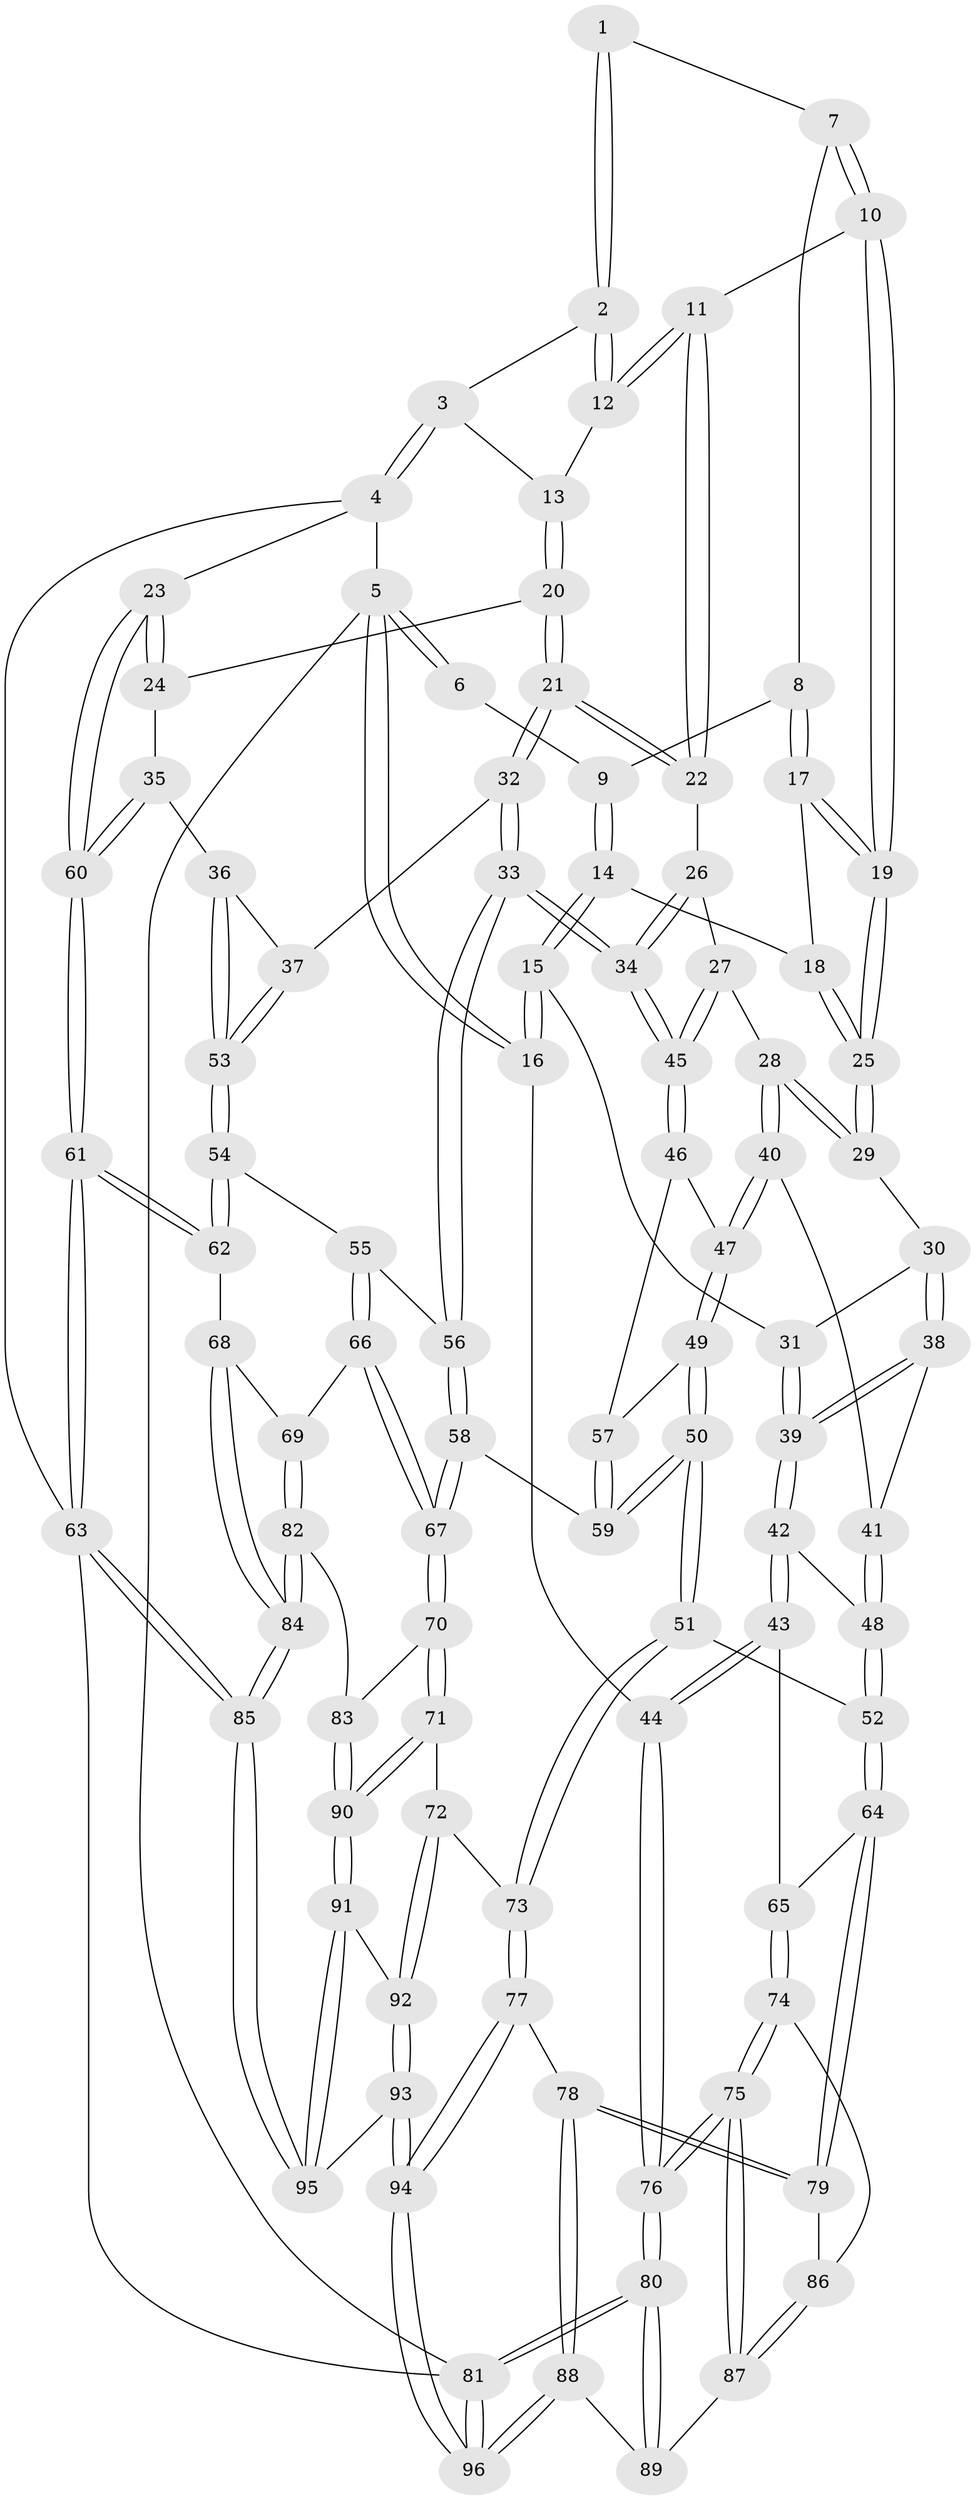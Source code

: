 // coarse degree distribution, {2: 0.06896551724137931, 4: 0.27586206896551724, 3: 0.6206896551724138, 5: 0.034482758620689655}
// Generated by graph-tools (version 1.1) at 2025/38/03/04/25 23:38:20]
// undirected, 96 vertices, 237 edges
graph export_dot {
  node [color=gray90,style=filled];
  1 [pos="+0.4678869653211888+0"];
  2 [pos="+0.7591598622904454+0"];
  3 [pos="+0.8175662193151901+0"];
  4 [pos="+1+0"];
  5 [pos="+0+0"];
  6 [pos="+0.2251450609352651+0"];
  7 [pos="+0.4683033913072284+0.001013507413584974"];
  8 [pos="+0.3913659673300008+0.1092844971848783"];
  9 [pos="+0.24264390925432994+0"];
  10 [pos="+0.5592587821403096+0.15317731911369992"];
  11 [pos="+0.5837153038798101+0.15526679481796132"];
  12 [pos="+0.6516601354363534+0.038013813451492205"];
  13 [pos="+0.7547677947198501+0.16087601379691147"];
  14 [pos="+0.1866604727335742+0.1660673791840914"];
  15 [pos="+0.1049739288231244+0.23526809633114998"];
  16 [pos="+0+0.32357688694146025"];
  17 [pos="+0.39490257232630294+0.12199879668190768"];
  18 [pos="+0.22708492947056472+0.1765689792590665"];
  19 [pos="+0.44057382073802615+0.19302723036830213"];
  20 [pos="+0.7632198061820265+0.2278807468174656"];
  21 [pos="+0.6982198737380694+0.24799543480810282"];
  22 [pos="+0.6024526561089959+0.18033439139456825"];
  23 [pos="+1+0"];
  24 [pos="+0.8434869147876326+0.23432309485116568"];
  25 [pos="+0.4019569064822616+0.2660787820025948"];
  26 [pos="+0.5600943671355343+0.27574835970592815"];
  27 [pos="+0.46246219589938076+0.33380621886353695"];
  28 [pos="+0.41699646192679374+0.31824138573128674"];
  29 [pos="+0.40191453586666365+0.28182719618570967"];
  30 [pos="+0.276860257236118+0.31738926544263274"];
  31 [pos="+0.20102804471820748+0.29432840472489435"];
  32 [pos="+0.6645223785571557+0.39485993623797744"];
  33 [pos="+0.6311089455342903+0.42231569701152655"];
  34 [pos="+0.6082693939460526+0.4171992426823113"];
  35 [pos="+0.875816936232227+0.40838518592779816"];
  36 [pos="+0.8753413775544556+0.40888172327732747"];
  37 [pos="+0.6727304040427579+0.39643622858751604"];
  38 [pos="+0.2817150239699245+0.41840051189629485"];
  39 [pos="+0.259025166769313+0.4330940734254724"];
  40 [pos="+0.3860233560336521+0.396464218654742"];
  41 [pos="+0.3715636528852235+0.40544659481789336"];
  42 [pos="+0.18908141891922176+0.5160716038130218"];
  43 [pos="+0.02776346618106813+0.534102294403923"];
  44 [pos="+0+0.46360199332291674"];
  45 [pos="+0.5789395036879846+0.4159724600842092"];
  46 [pos="+0.5371498544189862+0.4471162192920358"];
  47 [pos="+0.42658280847932484+0.4526796251496134"];
  48 [pos="+0.32796741852542527+0.578229527410658"];
  49 [pos="+0.4325787450733328+0.5214892765522212"];
  50 [pos="+0.41910000650533835+0.6255502980606468"];
  51 [pos="+0.4091851513753549+0.6301308717025759"];
  52 [pos="+0.38567462901727506+0.6290949513178101"];
  53 [pos="+0.8410879829787095+0.5573630467795764"];
  54 [pos="+0.8394575172686756+0.573373354734951"];
  55 [pos="+0.7587145943448073+0.5941030297361591"];
  56 [pos="+0.6434536171021475+0.5035452766924887"];
  57 [pos="+0.5356876796075125+0.44957108308622756"];
  58 [pos="+0.5389830040705803+0.6329122183485492"];
  59 [pos="+0.4730605010400209+0.6220444035493511"];
  60 [pos="+1+0.40434204438446547"];
  61 [pos="+1+0.6531974420381405"];
  62 [pos="+0.9503842208597197+0.6621468257977338"];
  63 [pos="+1+1"];
  64 [pos="+0.24541986261204793+0.7731511313042595"];
  65 [pos="+0.02922464943569203+0.5365986528915675"];
  66 [pos="+0.6860302113106824+0.7164414712065198"];
  67 [pos="+0.634546473290911+0.736593947787071"];
  68 [pos="+0.8788273389445821+0.7570800977207958"];
  69 [pos="+0.7187355980690291+0.7330842010335556"];
  70 [pos="+0.6308986674726342+0.7473998277560446"];
  71 [pos="+0.5083191681962809+0.8667023122595136"];
  72 [pos="+0.5082189642389352+0.8667437898579702"];
  73 [pos="+0.46256556260944837+0.8659263698474288"];
  74 [pos="+0.07990828518237425+0.8248503010853188"];
  75 [pos="+0+0.9115788239016126"];
  76 [pos="+0+0.9475850908869942"];
  77 [pos="+0.4059200218510038+0.8989322112714129"];
  78 [pos="+0.24993384785374165+0.7928300868483572"];
  79 [pos="+0.24487322582684834+0.7835696865071022"];
  80 [pos="+0+1"];
  81 [pos="+0+1"];
  82 [pos="+0.8090887052720984+0.8967950361557593"];
  83 [pos="+0.711209589442225+0.9001910084433308"];
  84 [pos="+0.8589044714716935+0.9086326997543549"];
  85 [pos="+1+1"];
  86 [pos="+0.10463661523257697+0.8363985065089242"];
  87 [pos="+0.1125886115813504+0.9070498705447395"];
  88 [pos="+0.19502492478228026+0.997038011186973"];
  89 [pos="+0.11801605682876044+0.9250547909764494"];
  90 [pos="+0.6699504365395235+0.9433328252083113"];
  91 [pos="+0.6628623436162305+0.9949094779274185"];
  92 [pos="+0.5373663413676306+0.9493678918883597"];
  93 [pos="+0.5782786493716848+1"];
  94 [pos="+0.29157716960005814+1"];
  95 [pos="+0.6639417937597502+1"];
  96 [pos="+0.27259626312333435+1"];
  1 -- 2;
  1 -- 2;
  1 -- 7;
  2 -- 3;
  2 -- 12;
  2 -- 12;
  3 -- 4;
  3 -- 4;
  3 -- 13;
  4 -- 5;
  4 -- 23;
  4 -- 63;
  5 -- 6;
  5 -- 6;
  5 -- 16;
  5 -- 16;
  5 -- 81;
  6 -- 9;
  7 -- 8;
  7 -- 10;
  7 -- 10;
  8 -- 9;
  8 -- 17;
  8 -- 17;
  9 -- 14;
  9 -- 14;
  10 -- 11;
  10 -- 19;
  10 -- 19;
  11 -- 12;
  11 -- 12;
  11 -- 22;
  11 -- 22;
  12 -- 13;
  13 -- 20;
  13 -- 20;
  14 -- 15;
  14 -- 15;
  14 -- 18;
  15 -- 16;
  15 -- 16;
  15 -- 31;
  16 -- 44;
  17 -- 18;
  17 -- 19;
  17 -- 19;
  18 -- 25;
  18 -- 25;
  19 -- 25;
  19 -- 25;
  20 -- 21;
  20 -- 21;
  20 -- 24;
  21 -- 22;
  21 -- 22;
  21 -- 32;
  21 -- 32;
  22 -- 26;
  23 -- 24;
  23 -- 24;
  23 -- 60;
  23 -- 60;
  24 -- 35;
  25 -- 29;
  25 -- 29;
  26 -- 27;
  26 -- 34;
  26 -- 34;
  27 -- 28;
  27 -- 45;
  27 -- 45;
  28 -- 29;
  28 -- 29;
  28 -- 40;
  28 -- 40;
  29 -- 30;
  30 -- 31;
  30 -- 38;
  30 -- 38;
  31 -- 39;
  31 -- 39;
  32 -- 33;
  32 -- 33;
  32 -- 37;
  33 -- 34;
  33 -- 34;
  33 -- 56;
  33 -- 56;
  34 -- 45;
  34 -- 45;
  35 -- 36;
  35 -- 60;
  35 -- 60;
  36 -- 37;
  36 -- 53;
  36 -- 53;
  37 -- 53;
  37 -- 53;
  38 -- 39;
  38 -- 39;
  38 -- 41;
  39 -- 42;
  39 -- 42;
  40 -- 41;
  40 -- 47;
  40 -- 47;
  41 -- 48;
  41 -- 48;
  42 -- 43;
  42 -- 43;
  42 -- 48;
  43 -- 44;
  43 -- 44;
  43 -- 65;
  44 -- 76;
  44 -- 76;
  45 -- 46;
  45 -- 46;
  46 -- 47;
  46 -- 57;
  47 -- 49;
  47 -- 49;
  48 -- 52;
  48 -- 52;
  49 -- 50;
  49 -- 50;
  49 -- 57;
  50 -- 51;
  50 -- 51;
  50 -- 59;
  50 -- 59;
  51 -- 52;
  51 -- 73;
  51 -- 73;
  52 -- 64;
  52 -- 64;
  53 -- 54;
  53 -- 54;
  54 -- 55;
  54 -- 62;
  54 -- 62;
  55 -- 56;
  55 -- 66;
  55 -- 66;
  56 -- 58;
  56 -- 58;
  57 -- 59;
  57 -- 59;
  58 -- 59;
  58 -- 67;
  58 -- 67;
  60 -- 61;
  60 -- 61;
  61 -- 62;
  61 -- 62;
  61 -- 63;
  61 -- 63;
  62 -- 68;
  63 -- 85;
  63 -- 85;
  63 -- 81;
  64 -- 65;
  64 -- 79;
  64 -- 79;
  65 -- 74;
  65 -- 74;
  66 -- 67;
  66 -- 67;
  66 -- 69;
  67 -- 70;
  67 -- 70;
  68 -- 69;
  68 -- 84;
  68 -- 84;
  69 -- 82;
  69 -- 82;
  70 -- 71;
  70 -- 71;
  70 -- 83;
  71 -- 72;
  71 -- 90;
  71 -- 90;
  72 -- 73;
  72 -- 92;
  72 -- 92;
  73 -- 77;
  73 -- 77;
  74 -- 75;
  74 -- 75;
  74 -- 86;
  75 -- 76;
  75 -- 76;
  75 -- 87;
  75 -- 87;
  76 -- 80;
  76 -- 80;
  77 -- 78;
  77 -- 94;
  77 -- 94;
  78 -- 79;
  78 -- 79;
  78 -- 88;
  78 -- 88;
  79 -- 86;
  80 -- 81;
  80 -- 81;
  80 -- 89;
  80 -- 89;
  81 -- 96;
  81 -- 96;
  82 -- 83;
  82 -- 84;
  82 -- 84;
  83 -- 90;
  83 -- 90;
  84 -- 85;
  84 -- 85;
  85 -- 95;
  85 -- 95;
  86 -- 87;
  86 -- 87;
  87 -- 89;
  88 -- 89;
  88 -- 96;
  88 -- 96;
  90 -- 91;
  90 -- 91;
  91 -- 92;
  91 -- 95;
  91 -- 95;
  92 -- 93;
  92 -- 93;
  93 -- 94;
  93 -- 94;
  93 -- 95;
  94 -- 96;
  94 -- 96;
}
